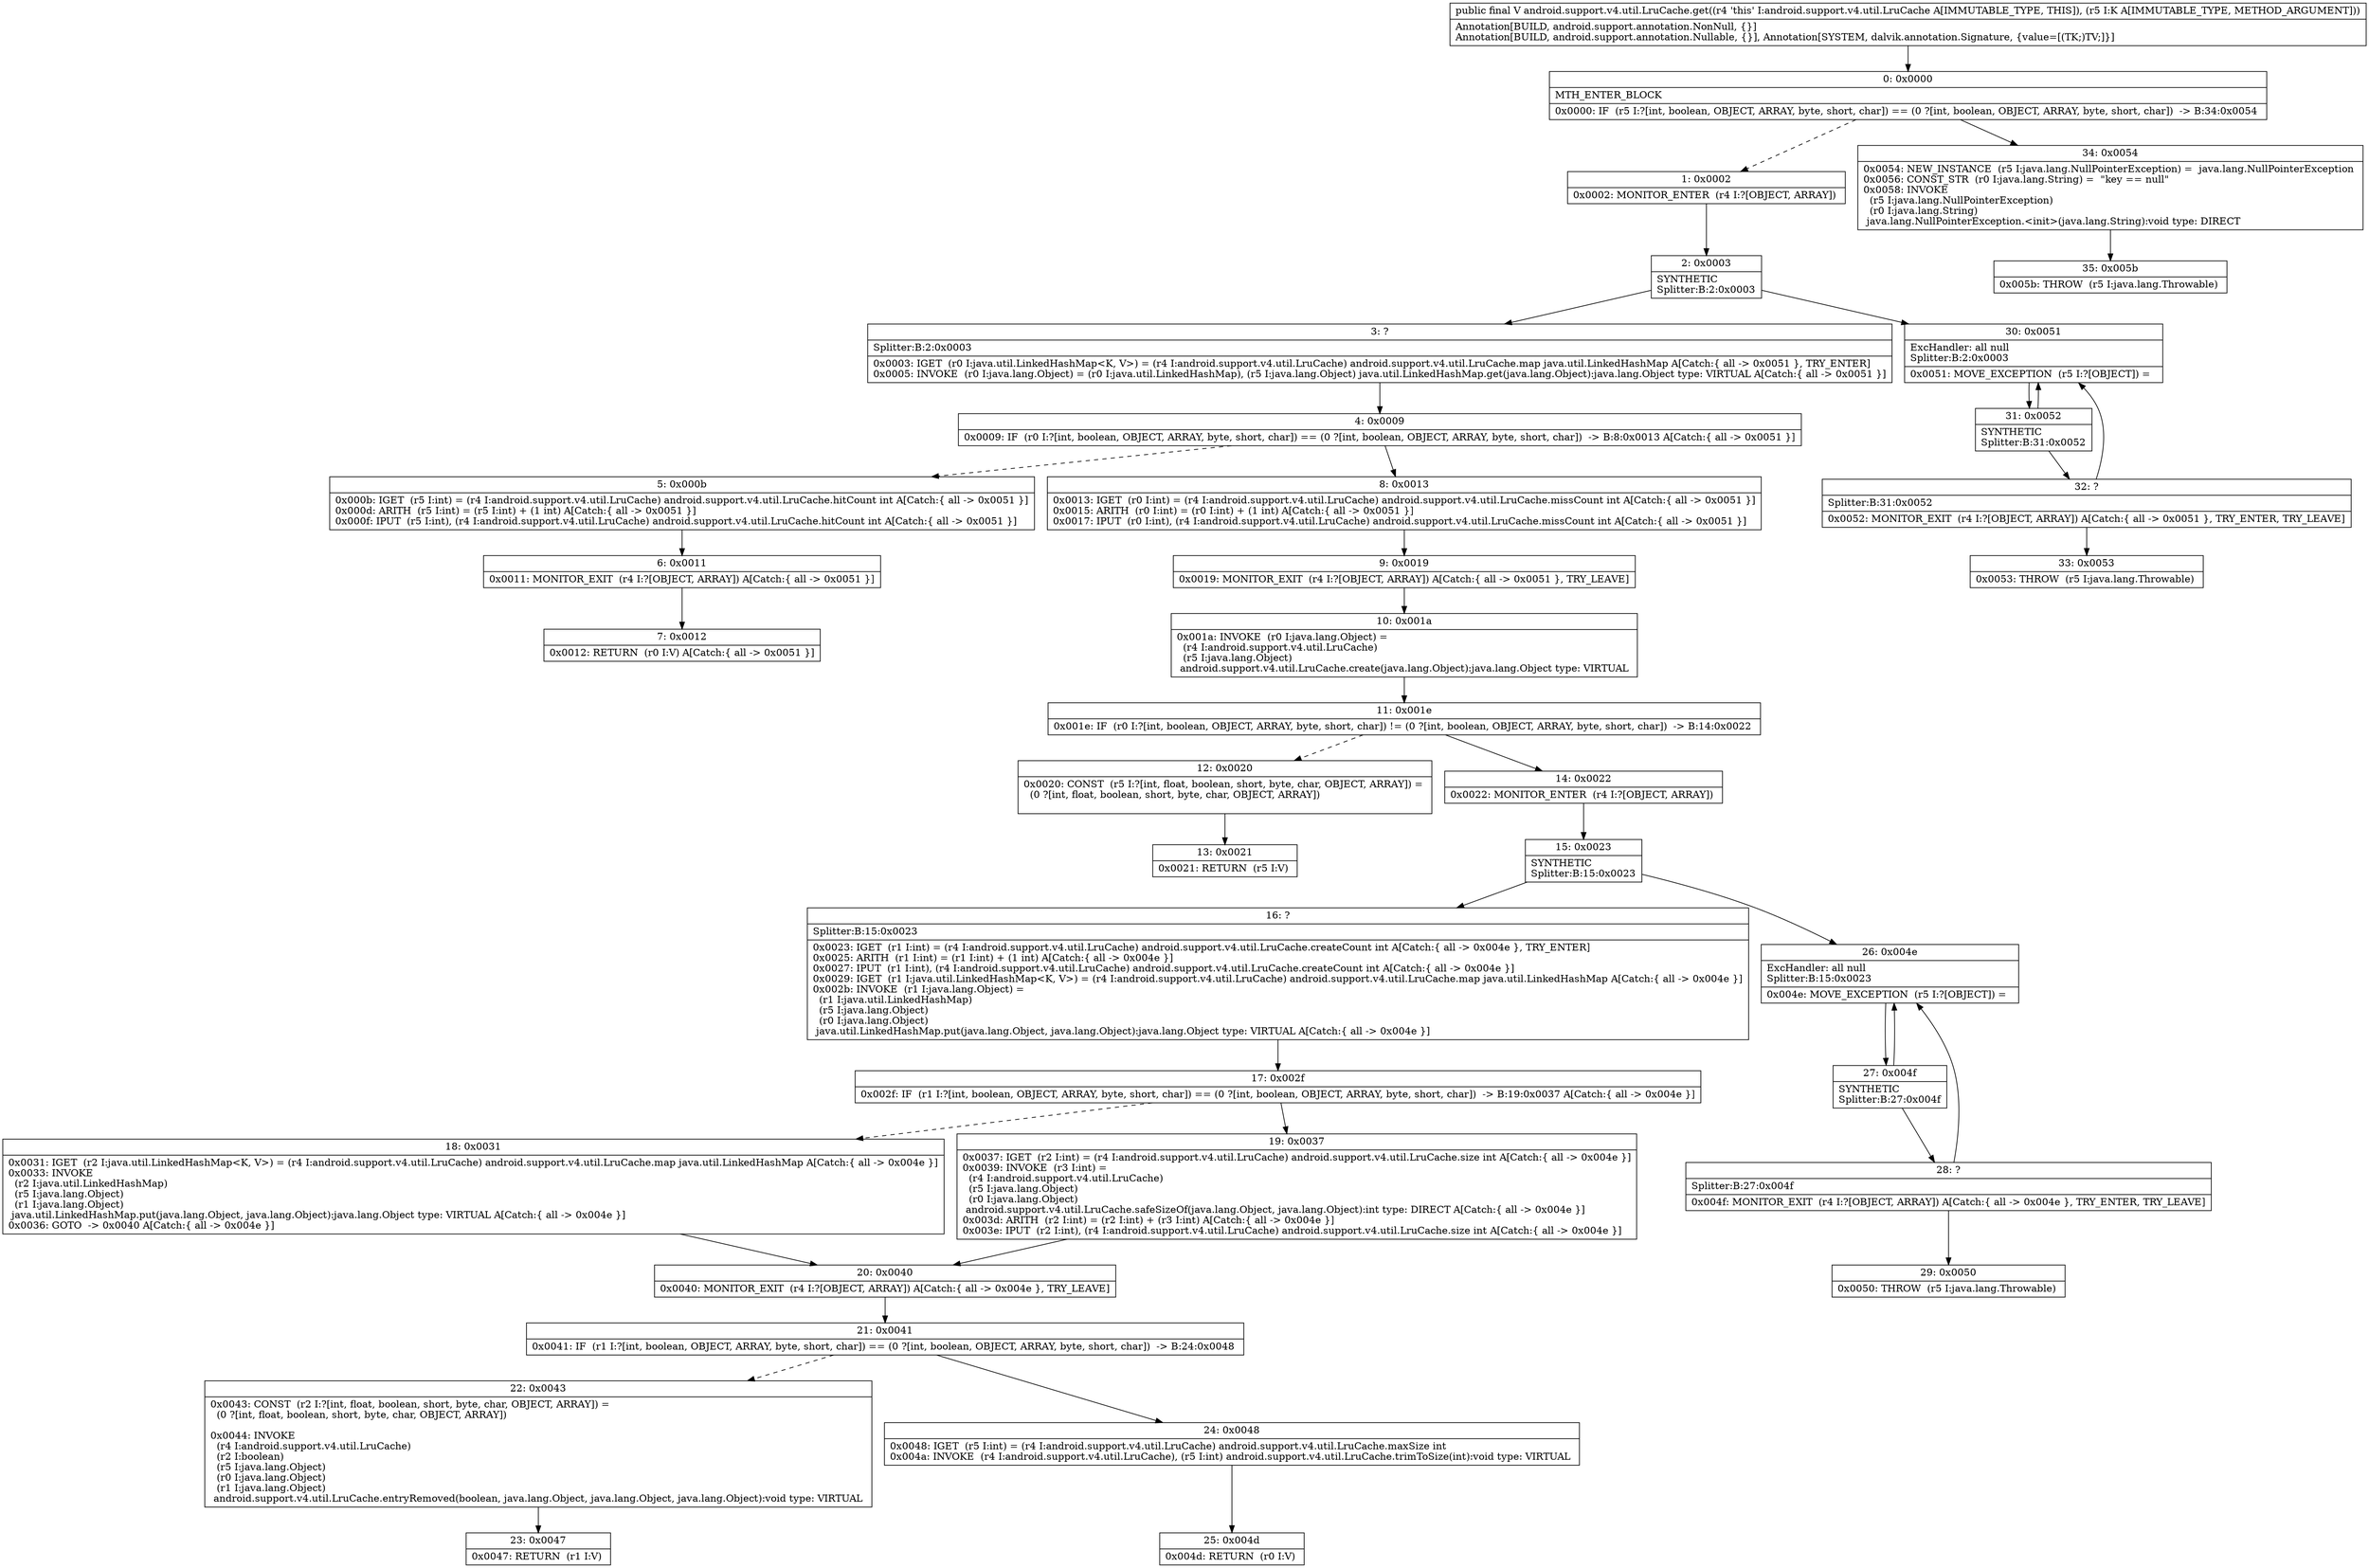 digraph "CFG forandroid.support.v4.util.LruCache.get(Ljava\/lang\/Object;)Ljava\/lang\/Object;" {
Node_0 [shape=record,label="{0\:\ 0x0000|MTH_ENTER_BLOCK\l|0x0000: IF  (r5 I:?[int, boolean, OBJECT, ARRAY, byte, short, char]) == (0 ?[int, boolean, OBJECT, ARRAY, byte, short, char])  \-\> B:34:0x0054 \l}"];
Node_1 [shape=record,label="{1\:\ 0x0002|0x0002: MONITOR_ENTER  (r4 I:?[OBJECT, ARRAY]) \l}"];
Node_2 [shape=record,label="{2\:\ 0x0003|SYNTHETIC\lSplitter:B:2:0x0003\l}"];
Node_3 [shape=record,label="{3\:\ ?|Splitter:B:2:0x0003\l|0x0003: IGET  (r0 I:java.util.LinkedHashMap\<K, V\>) = (r4 I:android.support.v4.util.LruCache) android.support.v4.util.LruCache.map java.util.LinkedHashMap A[Catch:\{ all \-\> 0x0051 \}, TRY_ENTER]\l0x0005: INVOKE  (r0 I:java.lang.Object) = (r0 I:java.util.LinkedHashMap), (r5 I:java.lang.Object) java.util.LinkedHashMap.get(java.lang.Object):java.lang.Object type: VIRTUAL A[Catch:\{ all \-\> 0x0051 \}]\l}"];
Node_4 [shape=record,label="{4\:\ 0x0009|0x0009: IF  (r0 I:?[int, boolean, OBJECT, ARRAY, byte, short, char]) == (0 ?[int, boolean, OBJECT, ARRAY, byte, short, char])  \-\> B:8:0x0013 A[Catch:\{ all \-\> 0x0051 \}]\l}"];
Node_5 [shape=record,label="{5\:\ 0x000b|0x000b: IGET  (r5 I:int) = (r4 I:android.support.v4.util.LruCache) android.support.v4.util.LruCache.hitCount int A[Catch:\{ all \-\> 0x0051 \}]\l0x000d: ARITH  (r5 I:int) = (r5 I:int) + (1 int) A[Catch:\{ all \-\> 0x0051 \}]\l0x000f: IPUT  (r5 I:int), (r4 I:android.support.v4.util.LruCache) android.support.v4.util.LruCache.hitCount int A[Catch:\{ all \-\> 0x0051 \}]\l}"];
Node_6 [shape=record,label="{6\:\ 0x0011|0x0011: MONITOR_EXIT  (r4 I:?[OBJECT, ARRAY]) A[Catch:\{ all \-\> 0x0051 \}]\l}"];
Node_7 [shape=record,label="{7\:\ 0x0012|0x0012: RETURN  (r0 I:V) A[Catch:\{ all \-\> 0x0051 \}]\l}"];
Node_8 [shape=record,label="{8\:\ 0x0013|0x0013: IGET  (r0 I:int) = (r4 I:android.support.v4.util.LruCache) android.support.v4.util.LruCache.missCount int A[Catch:\{ all \-\> 0x0051 \}]\l0x0015: ARITH  (r0 I:int) = (r0 I:int) + (1 int) A[Catch:\{ all \-\> 0x0051 \}]\l0x0017: IPUT  (r0 I:int), (r4 I:android.support.v4.util.LruCache) android.support.v4.util.LruCache.missCount int A[Catch:\{ all \-\> 0x0051 \}]\l}"];
Node_9 [shape=record,label="{9\:\ 0x0019|0x0019: MONITOR_EXIT  (r4 I:?[OBJECT, ARRAY]) A[Catch:\{ all \-\> 0x0051 \}, TRY_LEAVE]\l}"];
Node_10 [shape=record,label="{10\:\ 0x001a|0x001a: INVOKE  (r0 I:java.lang.Object) = \l  (r4 I:android.support.v4.util.LruCache)\l  (r5 I:java.lang.Object)\l android.support.v4.util.LruCache.create(java.lang.Object):java.lang.Object type: VIRTUAL \l}"];
Node_11 [shape=record,label="{11\:\ 0x001e|0x001e: IF  (r0 I:?[int, boolean, OBJECT, ARRAY, byte, short, char]) != (0 ?[int, boolean, OBJECT, ARRAY, byte, short, char])  \-\> B:14:0x0022 \l}"];
Node_12 [shape=record,label="{12\:\ 0x0020|0x0020: CONST  (r5 I:?[int, float, boolean, short, byte, char, OBJECT, ARRAY]) = \l  (0 ?[int, float, boolean, short, byte, char, OBJECT, ARRAY])\l \l}"];
Node_13 [shape=record,label="{13\:\ 0x0021|0x0021: RETURN  (r5 I:V) \l}"];
Node_14 [shape=record,label="{14\:\ 0x0022|0x0022: MONITOR_ENTER  (r4 I:?[OBJECT, ARRAY]) \l}"];
Node_15 [shape=record,label="{15\:\ 0x0023|SYNTHETIC\lSplitter:B:15:0x0023\l}"];
Node_16 [shape=record,label="{16\:\ ?|Splitter:B:15:0x0023\l|0x0023: IGET  (r1 I:int) = (r4 I:android.support.v4.util.LruCache) android.support.v4.util.LruCache.createCount int A[Catch:\{ all \-\> 0x004e \}, TRY_ENTER]\l0x0025: ARITH  (r1 I:int) = (r1 I:int) + (1 int) A[Catch:\{ all \-\> 0x004e \}]\l0x0027: IPUT  (r1 I:int), (r4 I:android.support.v4.util.LruCache) android.support.v4.util.LruCache.createCount int A[Catch:\{ all \-\> 0x004e \}]\l0x0029: IGET  (r1 I:java.util.LinkedHashMap\<K, V\>) = (r4 I:android.support.v4.util.LruCache) android.support.v4.util.LruCache.map java.util.LinkedHashMap A[Catch:\{ all \-\> 0x004e \}]\l0x002b: INVOKE  (r1 I:java.lang.Object) = \l  (r1 I:java.util.LinkedHashMap)\l  (r5 I:java.lang.Object)\l  (r0 I:java.lang.Object)\l java.util.LinkedHashMap.put(java.lang.Object, java.lang.Object):java.lang.Object type: VIRTUAL A[Catch:\{ all \-\> 0x004e \}]\l}"];
Node_17 [shape=record,label="{17\:\ 0x002f|0x002f: IF  (r1 I:?[int, boolean, OBJECT, ARRAY, byte, short, char]) == (0 ?[int, boolean, OBJECT, ARRAY, byte, short, char])  \-\> B:19:0x0037 A[Catch:\{ all \-\> 0x004e \}]\l}"];
Node_18 [shape=record,label="{18\:\ 0x0031|0x0031: IGET  (r2 I:java.util.LinkedHashMap\<K, V\>) = (r4 I:android.support.v4.util.LruCache) android.support.v4.util.LruCache.map java.util.LinkedHashMap A[Catch:\{ all \-\> 0x004e \}]\l0x0033: INVOKE  \l  (r2 I:java.util.LinkedHashMap)\l  (r5 I:java.lang.Object)\l  (r1 I:java.lang.Object)\l java.util.LinkedHashMap.put(java.lang.Object, java.lang.Object):java.lang.Object type: VIRTUAL A[Catch:\{ all \-\> 0x004e \}]\l0x0036: GOTO  \-\> 0x0040 A[Catch:\{ all \-\> 0x004e \}]\l}"];
Node_19 [shape=record,label="{19\:\ 0x0037|0x0037: IGET  (r2 I:int) = (r4 I:android.support.v4.util.LruCache) android.support.v4.util.LruCache.size int A[Catch:\{ all \-\> 0x004e \}]\l0x0039: INVOKE  (r3 I:int) = \l  (r4 I:android.support.v4.util.LruCache)\l  (r5 I:java.lang.Object)\l  (r0 I:java.lang.Object)\l android.support.v4.util.LruCache.safeSizeOf(java.lang.Object, java.lang.Object):int type: DIRECT A[Catch:\{ all \-\> 0x004e \}]\l0x003d: ARITH  (r2 I:int) = (r2 I:int) + (r3 I:int) A[Catch:\{ all \-\> 0x004e \}]\l0x003e: IPUT  (r2 I:int), (r4 I:android.support.v4.util.LruCache) android.support.v4.util.LruCache.size int A[Catch:\{ all \-\> 0x004e \}]\l}"];
Node_20 [shape=record,label="{20\:\ 0x0040|0x0040: MONITOR_EXIT  (r4 I:?[OBJECT, ARRAY]) A[Catch:\{ all \-\> 0x004e \}, TRY_LEAVE]\l}"];
Node_21 [shape=record,label="{21\:\ 0x0041|0x0041: IF  (r1 I:?[int, boolean, OBJECT, ARRAY, byte, short, char]) == (0 ?[int, boolean, OBJECT, ARRAY, byte, short, char])  \-\> B:24:0x0048 \l}"];
Node_22 [shape=record,label="{22\:\ 0x0043|0x0043: CONST  (r2 I:?[int, float, boolean, short, byte, char, OBJECT, ARRAY]) = \l  (0 ?[int, float, boolean, short, byte, char, OBJECT, ARRAY])\l \l0x0044: INVOKE  \l  (r4 I:android.support.v4.util.LruCache)\l  (r2 I:boolean)\l  (r5 I:java.lang.Object)\l  (r0 I:java.lang.Object)\l  (r1 I:java.lang.Object)\l android.support.v4.util.LruCache.entryRemoved(boolean, java.lang.Object, java.lang.Object, java.lang.Object):void type: VIRTUAL \l}"];
Node_23 [shape=record,label="{23\:\ 0x0047|0x0047: RETURN  (r1 I:V) \l}"];
Node_24 [shape=record,label="{24\:\ 0x0048|0x0048: IGET  (r5 I:int) = (r4 I:android.support.v4.util.LruCache) android.support.v4.util.LruCache.maxSize int \l0x004a: INVOKE  (r4 I:android.support.v4.util.LruCache), (r5 I:int) android.support.v4.util.LruCache.trimToSize(int):void type: VIRTUAL \l}"];
Node_25 [shape=record,label="{25\:\ 0x004d|0x004d: RETURN  (r0 I:V) \l}"];
Node_26 [shape=record,label="{26\:\ 0x004e|ExcHandler: all null\lSplitter:B:15:0x0023\l|0x004e: MOVE_EXCEPTION  (r5 I:?[OBJECT]) =  \l}"];
Node_27 [shape=record,label="{27\:\ 0x004f|SYNTHETIC\lSplitter:B:27:0x004f\l}"];
Node_28 [shape=record,label="{28\:\ ?|Splitter:B:27:0x004f\l|0x004f: MONITOR_EXIT  (r4 I:?[OBJECT, ARRAY]) A[Catch:\{ all \-\> 0x004e \}, TRY_ENTER, TRY_LEAVE]\l}"];
Node_29 [shape=record,label="{29\:\ 0x0050|0x0050: THROW  (r5 I:java.lang.Throwable) \l}"];
Node_30 [shape=record,label="{30\:\ 0x0051|ExcHandler: all null\lSplitter:B:2:0x0003\l|0x0051: MOVE_EXCEPTION  (r5 I:?[OBJECT]) =  \l}"];
Node_31 [shape=record,label="{31\:\ 0x0052|SYNTHETIC\lSplitter:B:31:0x0052\l}"];
Node_32 [shape=record,label="{32\:\ ?|Splitter:B:31:0x0052\l|0x0052: MONITOR_EXIT  (r4 I:?[OBJECT, ARRAY]) A[Catch:\{ all \-\> 0x0051 \}, TRY_ENTER, TRY_LEAVE]\l}"];
Node_33 [shape=record,label="{33\:\ 0x0053|0x0053: THROW  (r5 I:java.lang.Throwable) \l}"];
Node_34 [shape=record,label="{34\:\ 0x0054|0x0054: NEW_INSTANCE  (r5 I:java.lang.NullPointerException) =  java.lang.NullPointerException \l0x0056: CONST_STR  (r0 I:java.lang.String) =  \"key == null\" \l0x0058: INVOKE  \l  (r5 I:java.lang.NullPointerException)\l  (r0 I:java.lang.String)\l java.lang.NullPointerException.\<init\>(java.lang.String):void type: DIRECT \l}"];
Node_35 [shape=record,label="{35\:\ 0x005b|0x005b: THROW  (r5 I:java.lang.Throwable) \l}"];
MethodNode[shape=record,label="{public final V android.support.v4.util.LruCache.get((r4 'this' I:android.support.v4.util.LruCache A[IMMUTABLE_TYPE, THIS]), (r5 I:K A[IMMUTABLE_TYPE, METHOD_ARGUMENT]))  | Annotation[BUILD, android.support.annotation.NonNull, \{\}]\lAnnotation[BUILD, android.support.annotation.Nullable, \{\}], Annotation[SYSTEM, dalvik.annotation.Signature, \{value=[(TK;)TV;]\}]\l}"];
MethodNode -> Node_0;
Node_0 -> Node_1[style=dashed];
Node_0 -> Node_34;
Node_1 -> Node_2;
Node_2 -> Node_3;
Node_2 -> Node_30;
Node_3 -> Node_4;
Node_4 -> Node_5[style=dashed];
Node_4 -> Node_8;
Node_5 -> Node_6;
Node_6 -> Node_7;
Node_8 -> Node_9;
Node_9 -> Node_10;
Node_10 -> Node_11;
Node_11 -> Node_12[style=dashed];
Node_11 -> Node_14;
Node_12 -> Node_13;
Node_14 -> Node_15;
Node_15 -> Node_16;
Node_15 -> Node_26;
Node_16 -> Node_17;
Node_17 -> Node_18[style=dashed];
Node_17 -> Node_19;
Node_18 -> Node_20;
Node_19 -> Node_20;
Node_20 -> Node_21;
Node_21 -> Node_22[style=dashed];
Node_21 -> Node_24;
Node_22 -> Node_23;
Node_24 -> Node_25;
Node_26 -> Node_27;
Node_27 -> Node_28;
Node_27 -> Node_26;
Node_28 -> Node_29;
Node_28 -> Node_26;
Node_30 -> Node_31;
Node_31 -> Node_32;
Node_31 -> Node_30;
Node_32 -> Node_33;
Node_32 -> Node_30;
Node_34 -> Node_35;
}

